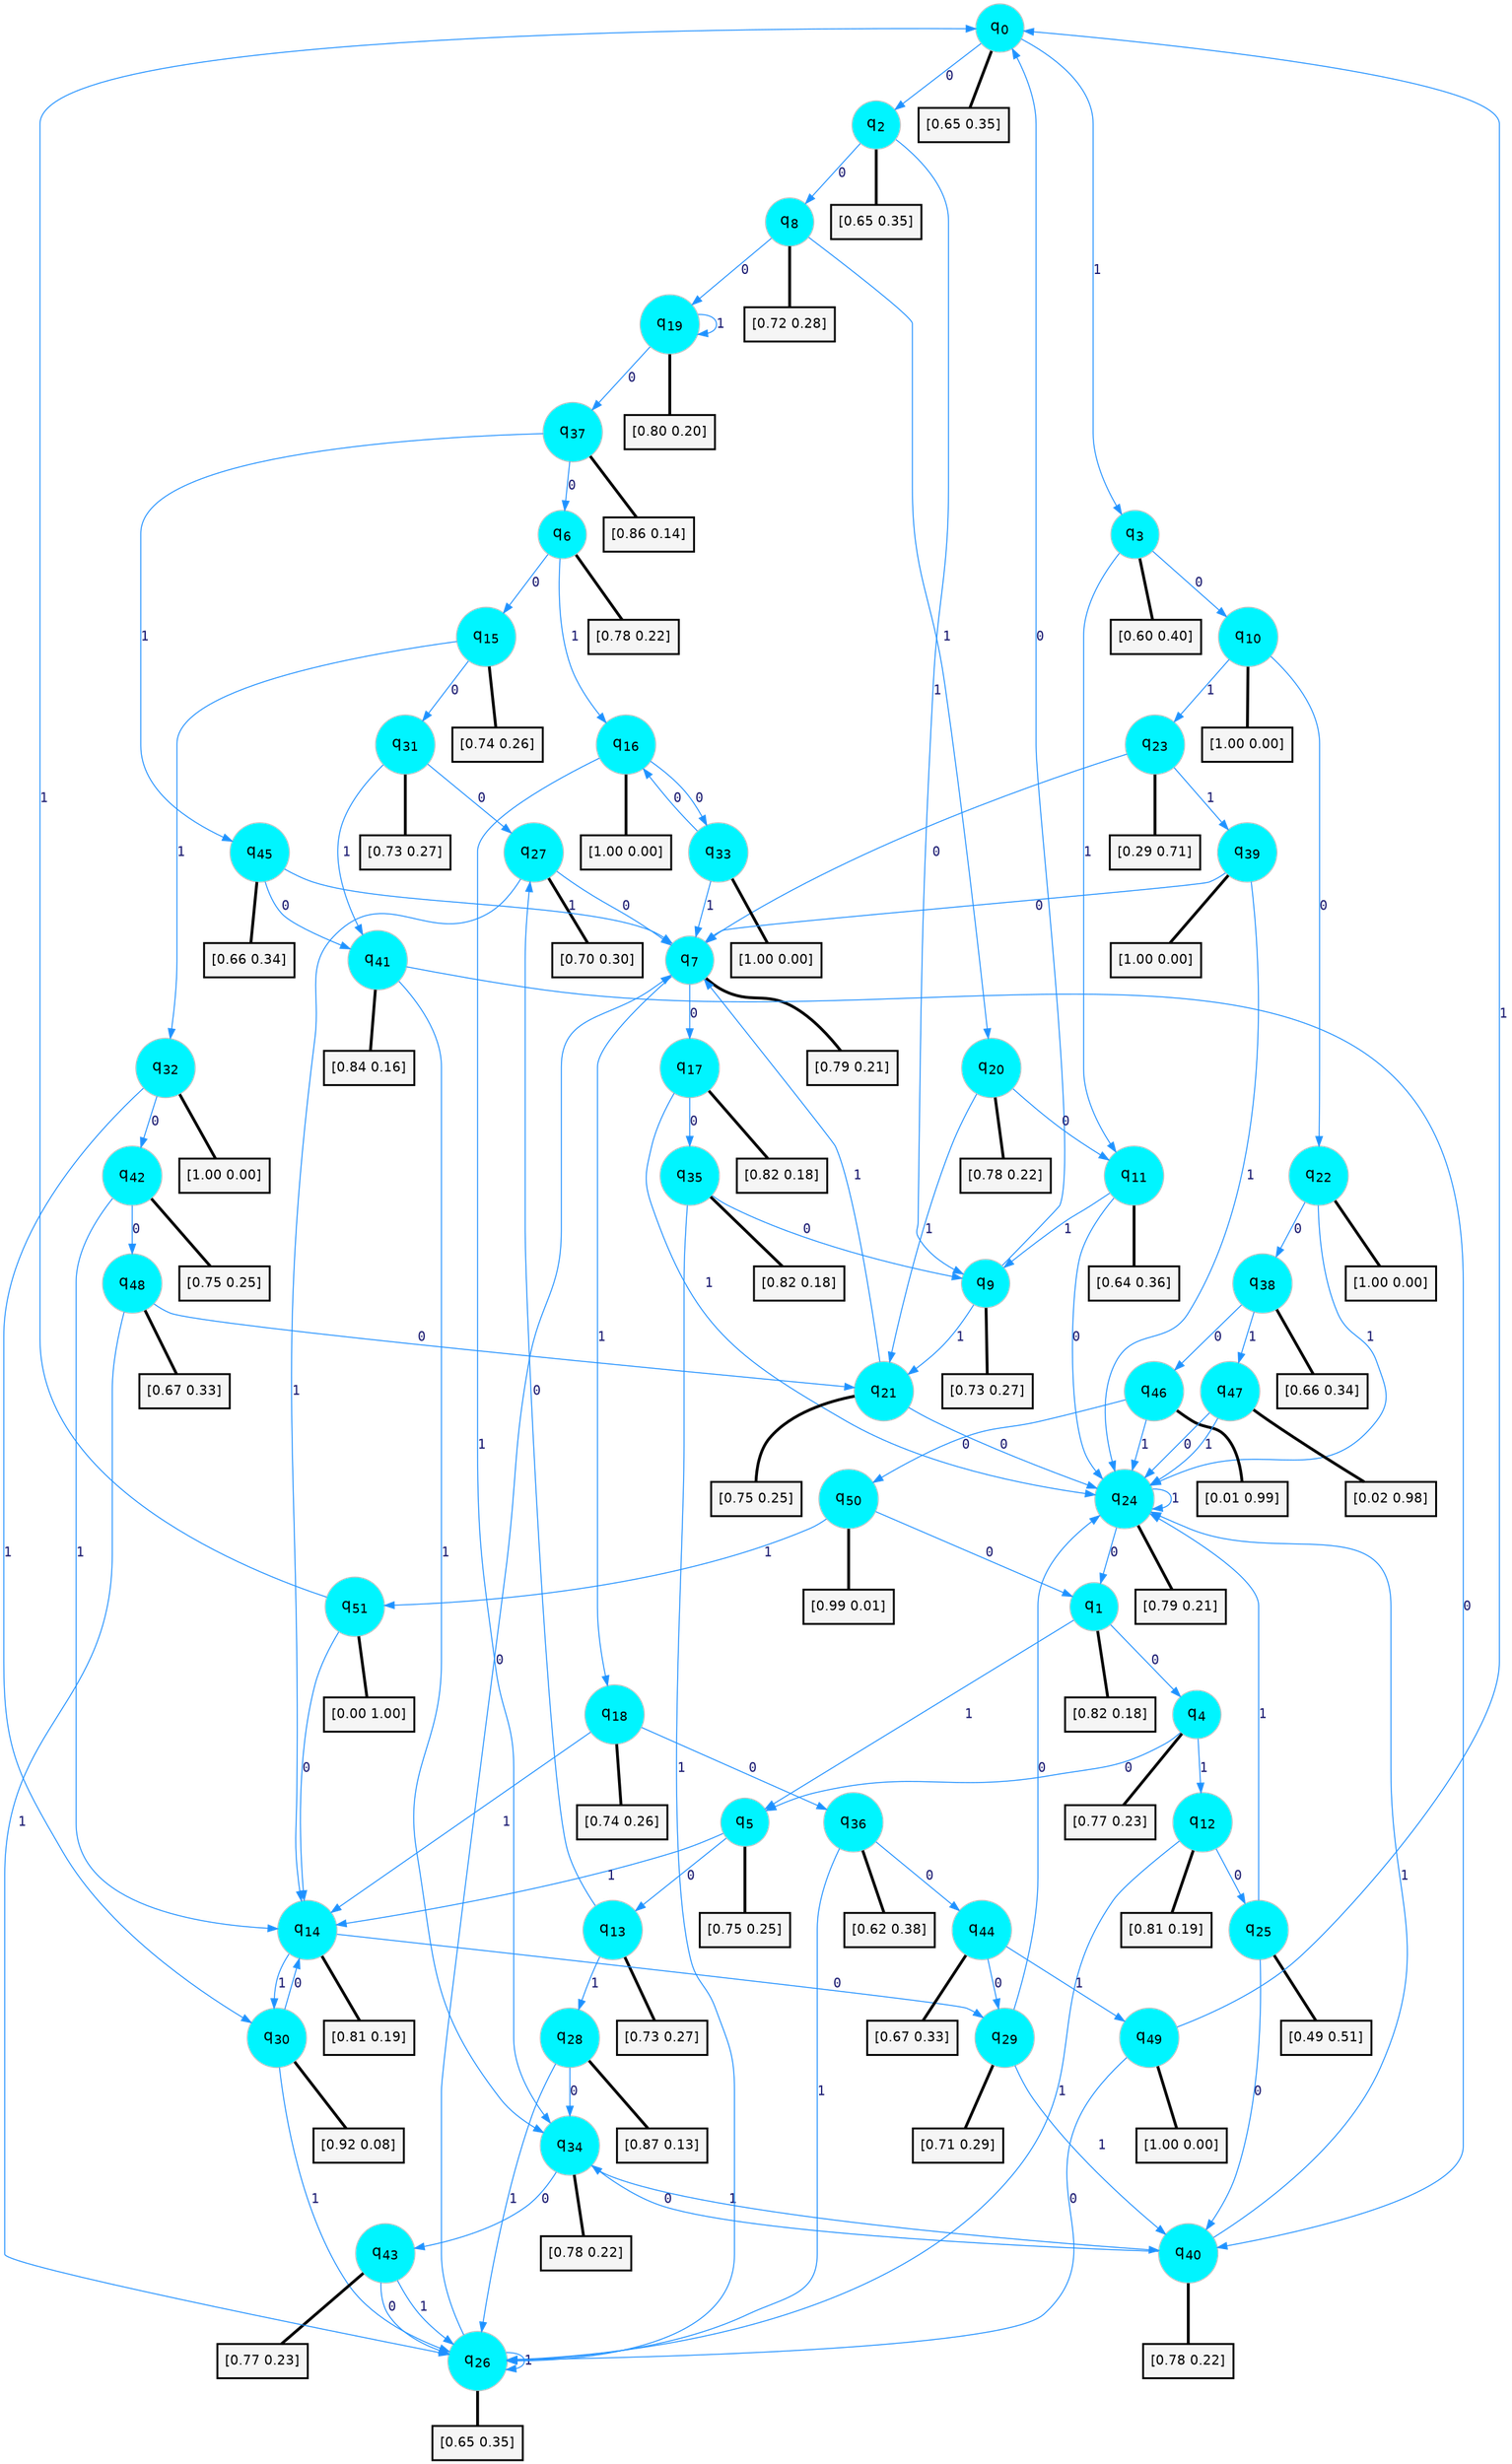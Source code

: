 digraph G {
graph [
bgcolor=transparent, dpi=300, rankdir=TD, size="40,25"];
node [
color=gray, fillcolor=turquoise1, fontcolor=black, fontname=Helvetica, fontsize=16, fontweight=bold, shape=circle, style=filled];
edge [
arrowsize=1, color=dodgerblue1, fontcolor=midnightblue, fontname=courier, fontweight=bold, penwidth=1, style=solid, weight=20];
0[label=<q<SUB>0</SUB>>];
1[label=<q<SUB>1</SUB>>];
2[label=<q<SUB>2</SUB>>];
3[label=<q<SUB>3</SUB>>];
4[label=<q<SUB>4</SUB>>];
5[label=<q<SUB>5</SUB>>];
6[label=<q<SUB>6</SUB>>];
7[label=<q<SUB>7</SUB>>];
8[label=<q<SUB>8</SUB>>];
9[label=<q<SUB>9</SUB>>];
10[label=<q<SUB>10</SUB>>];
11[label=<q<SUB>11</SUB>>];
12[label=<q<SUB>12</SUB>>];
13[label=<q<SUB>13</SUB>>];
14[label=<q<SUB>14</SUB>>];
15[label=<q<SUB>15</SUB>>];
16[label=<q<SUB>16</SUB>>];
17[label=<q<SUB>17</SUB>>];
18[label=<q<SUB>18</SUB>>];
19[label=<q<SUB>19</SUB>>];
20[label=<q<SUB>20</SUB>>];
21[label=<q<SUB>21</SUB>>];
22[label=<q<SUB>22</SUB>>];
23[label=<q<SUB>23</SUB>>];
24[label=<q<SUB>24</SUB>>];
25[label=<q<SUB>25</SUB>>];
26[label=<q<SUB>26</SUB>>];
27[label=<q<SUB>27</SUB>>];
28[label=<q<SUB>28</SUB>>];
29[label=<q<SUB>29</SUB>>];
30[label=<q<SUB>30</SUB>>];
31[label=<q<SUB>31</SUB>>];
32[label=<q<SUB>32</SUB>>];
33[label=<q<SUB>33</SUB>>];
34[label=<q<SUB>34</SUB>>];
35[label=<q<SUB>35</SUB>>];
36[label=<q<SUB>36</SUB>>];
37[label=<q<SUB>37</SUB>>];
38[label=<q<SUB>38</SUB>>];
39[label=<q<SUB>39</SUB>>];
40[label=<q<SUB>40</SUB>>];
41[label=<q<SUB>41</SUB>>];
42[label=<q<SUB>42</SUB>>];
43[label=<q<SUB>43</SUB>>];
44[label=<q<SUB>44</SUB>>];
45[label=<q<SUB>45</SUB>>];
46[label=<q<SUB>46</SUB>>];
47[label=<q<SUB>47</SUB>>];
48[label=<q<SUB>48</SUB>>];
49[label=<q<SUB>49</SUB>>];
50[label=<q<SUB>50</SUB>>];
51[label=<q<SUB>51</SUB>>];
52[label="[0.65 0.35]", shape=box,fontcolor=black, fontname=Helvetica, fontsize=14, penwidth=2, fillcolor=whitesmoke,color=black];
53[label="[0.82 0.18]", shape=box,fontcolor=black, fontname=Helvetica, fontsize=14, penwidth=2, fillcolor=whitesmoke,color=black];
54[label="[0.65 0.35]", shape=box,fontcolor=black, fontname=Helvetica, fontsize=14, penwidth=2, fillcolor=whitesmoke,color=black];
55[label="[0.60 0.40]", shape=box,fontcolor=black, fontname=Helvetica, fontsize=14, penwidth=2, fillcolor=whitesmoke,color=black];
56[label="[0.77 0.23]", shape=box,fontcolor=black, fontname=Helvetica, fontsize=14, penwidth=2, fillcolor=whitesmoke,color=black];
57[label="[0.75 0.25]", shape=box,fontcolor=black, fontname=Helvetica, fontsize=14, penwidth=2, fillcolor=whitesmoke,color=black];
58[label="[0.78 0.22]", shape=box,fontcolor=black, fontname=Helvetica, fontsize=14, penwidth=2, fillcolor=whitesmoke,color=black];
59[label="[0.79 0.21]", shape=box,fontcolor=black, fontname=Helvetica, fontsize=14, penwidth=2, fillcolor=whitesmoke,color=black];
60[label="[0.72 0.28]", shape=box,fontcolor=black, fontname=Helvetica, fontsize=14, penwidth=2, fillcolor=whitesmoke,color=black];
61[label="[0.73 0.27]", shape=box,fontcolor=black, fontname=Helvetica, fontsize=14, penwidth=2, fillcolor=whitesmoke,color=black];
62[label="[1.00 0.00]", shape=box,fontcolor=black, fontname=Helvetica, fontsize=14, penwidth=2, fillcolor=whitesmoke,color=black];
63[label="[0.64 0.36]", shape=box,fontcolor=black, fontname=Helvetica, fontsize=14, penwidth=2, fillcolor=whitesmoke,color=black];
64[label="[0.81 0.19]", shape=box,fontcolor=black, fontname=Helvetica, fontsize=14, penwidth=2, fillcolor=whitesmoke,color=black];
65[label="[0.73 0.27]", shape=box,fontcolor=black, fontname=Helvetica, fontsize=14, penwidth=2, fillcolor=whitesmoke,color=black];
66[label="[0.81 0.19]", shape=box,fontcolor=black, fontname=Helvetica, fontsize=14, penwidth=2, fillcolor=whitesmoke,color=black];
67[label="[0.74 0.26]", shape=box,fontcolor=black, fontname=Helvetica, fontsize=14, penwidth=2, fillcolor=whitesmoke,color=black];
68[label="[1.00 0.00]", shape=box,fontcolor=black, fontname=Helvetica, fontsize=14, penwidth=2, fillcolor=whitesmoke,color=black];
69[label="[0.82 0.18]", shape=box,fontcolor=black, fontname=Helvetica, fontsize=14, penwidth=2, fillcolor=whitesmoke,color=black];
70[label="[0.74 0.26]", shape=box,fontcolor=black, fontname=Helvetica, fontsize=14, penwidth=2, fillcolor=whitesmoke,color=black];
71[label="[0.80 0.20]", shape=box,fontcolor=black, fontname=Helvetica, fontsize=14, penwidth=2, fillcolor=whitesmoke,color=black];
72[label="[0.78 0.22]", shape=box,fontcolor=black, fontname=Helvetica, fontsize=14, penwidth=2, fillcolor=whitesmoke,color=black];
73[label="[0.75 0.25]", shape=box,fontcolor=black, fontname=Helvetica, fontsize=14, penwidth=2, fillcolor=whitesmoke,color=black];
74[label="[1.00 0.00]", shape=box,fontcolor=black, fontname=Helvetica, fontsize=14, penwidth=2, fillcolor=whitesmoke,color=black];
75[label="[0.29 0.71]", shape=box,fontcolor=black, fontname=Helvetica, fontsize=14, penwidth=2, fillcolor=whitesmoke,color=black];
76[label="[0.79 0.21]", shape=box,fontcolor=black, fontname=Helvetica, fontsize=14, penwidth=2, fillcolor=whitesmoke,color=black];
77[label="[0.49 0.51]", shape=box,fontcolor=black, fontname=Helvetica, fontsize=14, penwidth=2, fillcolor=whitesmoke,color=black];
78[label="[0.65 0.35]", shape=box,fontcolor=black, fontname=Helvetica, fontsize=14, penwidth=2, fillcolor=whitesmoke,color=black];
79[label="[0.70 0.30]", shape=box,fontcolor=black, fontname=Helvetica, fontsize=14, penwidth=2, fillcolor=whitesmoke,color=black];
80[label="[0.87 0.13]", shape=box,fontcolor=black, fontname=Helvetica, fontsize=14, penwidth=2, fillcolor=whitesmoke,color=black];
81[label="[0.71 0.29]", shape=box,fontcolor=black, fontname=Helvetica, fontsize=14, penwidth=2, fillcolor=whitesmoke,color=black];
82[label="[0.92 0.08]", shape=box,fontcolor=black, fontname=Helvetica, fontsize=14, penwidth=2, fillcolor=whitesmoke,color=black];
83[label="[0.73 0.27]", shape=box,fontcolor=black, fontname=Helvetica, fontsize=14, penwidth=2, fillcolor=whitesmoke,color=black];
84[label="[1.00 0.00]", shape=box,fontcolor=black, fontname=Helvetica, fontsize=14, penwidth=2, fillcolor=whitesmoke,color=black];
85[label="[1.00 0.00]", shape=box,fontcolor=black, fontname=Helvetica, fontsize=14, penwidth=2, fillcolor=whitesmoke,color=black];
86[label="[0.78 0.22]", shape=box,fontcolor=black, fontname=Helvetica, fontsize=14, penwidth=2, fillcolor=whitesmoke,color=black];
87[label="[0.82 0.18]", shape=box,fontcolor=black, fontname=Helvetica, fontsize=14, penwidth=2, fillcolor=whitesmoke,color=black];
88[label="[0.62 0.38]", shape=box,fontcolor=black, fontname=Helvetica, fontsize=14, penwidth=2, fillcolor=whitesmoke,color=black];
89[label="[0.86 0.14]", shape=box,fontcolor=black, fontname=Helvetica, fontsize=14, penwidth=2, fillcolor=whitesmoke,color=black];
90[label="[0.66 0.34]", shape=box,fontcolor=black, fontname=Helvetica, fontsize=14, penwidth=2, fillcolor=whitesmoke,color=black];
91[label="[1.00 0.00]", shape=box,fontcolor=black, fontname=Helvetica, fontsize=14, penwidth=2, fillcolor=whitesmoke,color=black];
92[label="[0.78 0.22]", shape=box,fontcolor=black, fontname=Helvetica, fontsize=14, penwidth=2, fillcolor=whitesmoke,color=black];
93[label="[0.84 0.16]", shape=box,fontcolor=black, fontname=Helvetica, fontsize=14, penwidth=2, fillcolor=whitesmoke,color=black];
94[label="[0.75 0.25]", shape=box,fontcolor=black, fontname=Helvetica, fontsize=14, penwidth=2, fillcolor=whitesmoke,color=black];
95[label="[0.77 0.23]", shape=box,fontcolor=black, fontname=Helvetica, fontsize=14, penwidth=2, fillcolor=whitesmoke,color=black];
96[label="[0.67 0.33]", shape=box,fontcolor=black, fontname=Helvetica, fontsize=14, penwidth=2, fillcolor=whitesmoke,color=black];
97[label="[0.66 0.34]", shape=box,fontcolor=black, fontname=Helvetica, fontsize=14, penwidth=2, fillcolor=whitesmoke,color=black];
98[label="[0.01 0.99]", shape=box,fontcolor=black, fontname=Helvetica, fontsize=14, penwidth=2, fillcolor=whitesmoke,color=black];
99[label="[0.02 0.98]", shape=box,fontcolor=black, fontname=Helvetica, fontsize=14, penwidth=2, fillcolor=whitesmoke,color=black];
100[label="[0.67 0.33]", shape=box,fontcolor=black, fontname=Helvetica, fontsize=14, penwidth=2, fillcolor=whitesmoke,color=black];
101[label="[1.00 0.00]", shape=box,fontcolor=black, fontname=Helvetica, fontsize=14, penwidth=2, fillcolor=whitesmoke,color=black];
102[label="[0.99 0.01]", shape=box,fontcolor=black, fontname=Helvetica, fontsize=14, penwidth=2, fillcolor=whitesmoke,color=black];
103[label="[0.00 1.00]", shape=box,fontcolor=black, fontname=Helvetica, fontsize=14, penwidth=2, fillcolor=whitesmoke,color=black];
0->2 [label=0];
0->3 [label=1];
0->52 [arrowhead=none, penwidth=3,color=black];
1->4 [label=0];
1->5 [label=1];
1->53 [arrowhead=none, penwidth=3,color=black];
2->8 [label=0];
2->9 [label=1];
2->54 [arrowhead=none, penwidth=3,color=black];
3->10 [label=0];
3->11 [label=1];
3->55 [arrowhead=none, penwidth=3,color=black];
4->5 [label=0];
4->12 [label=1];
4->56 [arrowhead=none, penwidth=3,color=black];
5->13 [label=0];
5->14 [label=1];
5->57 [arrowhead=none, penwidth=3,color=black];
6->15 [label=0];
6->16 [label=1];
6->58 [arrowhead=none, penwidth=3,color=black];
7->17 [label=0];
7->18 [label=1];
7->59 [arrowhead=none, penwidth=3,color=black];
8->19 [label=0];
8->20 [label=1];
8->60 [arrowhead=none, penwidth=3,color=black];
9->0 [label=0];
9->21 [label=1];
9->61 [arrowhead=none, penwidth=3,color=black];
10->22 [label=0];
10->23 [label=1];
10->62 [arrowhead=none, penwidth=3,color=black];
11->24 [label=0];
11->9 [label=1];
11->63 [arrowhead=none, penwidth=3,color=black];
12->25 [label=0];
12->26 [label=1];
12->64 [arrowhead=none, penwidth=3,color=black];
13->27 [label=0];
13->28 [label=1];
13->65 [arrowhead=none, penwidth=3,color=black];
14->29 [label=0];
14->30 [label=1];
14->66 [arrowhead=none, penwidth=3,color=black];
15->31 [label=0];
15->32 [label=1];
15->67 [arrowhead=none, penwidth=3,color=black];
16->33 [label=0];
16->34 [label=1];
16->68 [arrowhead=none, penwidth=3,color=black];
17->35 [label=0];
17->24 [label=1];
17->69 [arrowhead=none, penwidth=3,color=black];
18->36 [label=0];
18->14 [label=1];
18->70 [arrowhead=none, penwidth=3,color=black];
19->37 [label=0];
19->19 [label=1];
19->71 [arrowhead=none, penwidth=3,color=black];
20->11 [label=0];
20->21 [label=1];
20->72 [arrowhead=none, penwidth=3,color=black];
21->24 [label=0];
21->7 [label=1];
21->73 [arrowhead=none, penwidth=3,color=black];
22->38 [label=0];
22->24 [label=1];
22->74 [arrowhead=none, penwidth=3,color=black];
23->7 [label=0];
23->39 [label=1];
23->75 [arrowhead=none, penwidth=3,color=black];
24->1 [label=0];
24->24 [label=1];
24->76 [arrowhead=none, penwidth=3,color=black];
25->40 [label=0];
25->24 [label=1];
25->77 [arrowhead=none, penwidth=3,color=black];
26->7 [label=0];
26->26 [label=1];
26->78 [arrowhead=none, penwidth=3,color=black];
27->7 [label=0];
27->14 [label=1];
27->79 [arrowhead=none, penwidth=3,color=black];
28->34 [label=0];
28->26 [label=1];
28->80 [arrowhead=none, penwidth=3,color=black];
29->24 [label=0];
29->40 [label=1];
29->81 [arrowhead=none, penwidth=3,color=black];
30->14 [label=0];
30->26 [label=1];
30->82 [arrowhead=none, penwidth=3,color=black];
31->27 [label=0];
31->41 [label=1];
31->83 [arrowhead=none, penwidth=3,color=black];
32->42 [label=0];
32->30 [label=1];
32->84 [arrowhead=none, penwidth=3,color=black];
33->16 [label=0];
33->7 [label=1];
33->85 [arrowhead=none, penwidth=3,color=black];
34->43 [label=0];
34->40 [label=1];
34->86 [arrowhead=none, penwidth=3,color=black];
35->9 [label=0];
35->26 [label=1];
35->87 [arrowhead=none, penwidth=3,color=black];
36->44 [label=0];
36->26 [label=1];
36->88 [arrowhead=none, penwidth=3,color=black];
37->6 [label=0];
37->45 [label=1];
37->89 [arrowhead=none, penwidth=3,color=black];
38->46 [label=0];
38->47 [label=1];
38->90 [arrowhead=none, penwidth=3,color=black];
39->7 [label=0];
39->24 [label=1];
39->91 [arrowhead=none, penwidth=3,color=black];
40->34 [label=0];
40->24 [label=1];
40->92 [arrowhead=none, penwidth=3,color=black];
41->40 [label=0];
41->34 [label=1];
41->93 [arrowhead=none, penwidth=3,color=black];
42->48 [label=0];
42->14 [label=1];
42->94 [arrowhead=none, penwidth=3,color=black];
43->26 [label=0];
43->26 [label=1];
43->95 [arrowhead=none, penwidth=3,color=black];
44->29 [label=0];
44->49 [label=1];
44->96 [arrowhead=none, penwidth=3,color=black];
45->41 [label=0];
45->7 [label=1];
45->97 [arrowhead=none, penwidth=3,color=black];
46->50 [label=0];
46->24 [label=1];
46->98 [arrowhead=none, penwidth=3,color=black];
47->24 [label=0];
47->24 [label=1];
47->99 [arrowhead=none, penwidth=3,color=black];
48->21 [label=0];
48->26 [label=1];
48->100 [arrowhead=none, penwidth=3,color=black];
49->26 [label=0];
49->0 [label=1];
49->101 [arrowhead=none, penwidth=3,color=black];
50->1 [label=0];
50->51 [label=1];
50->102 [arrowhead=none, penwidth=3,color=black];
51->14 [label=0];
51->0 [label=1];
51->103 [arrowhead=none, penwidth=3,color=black];
}
